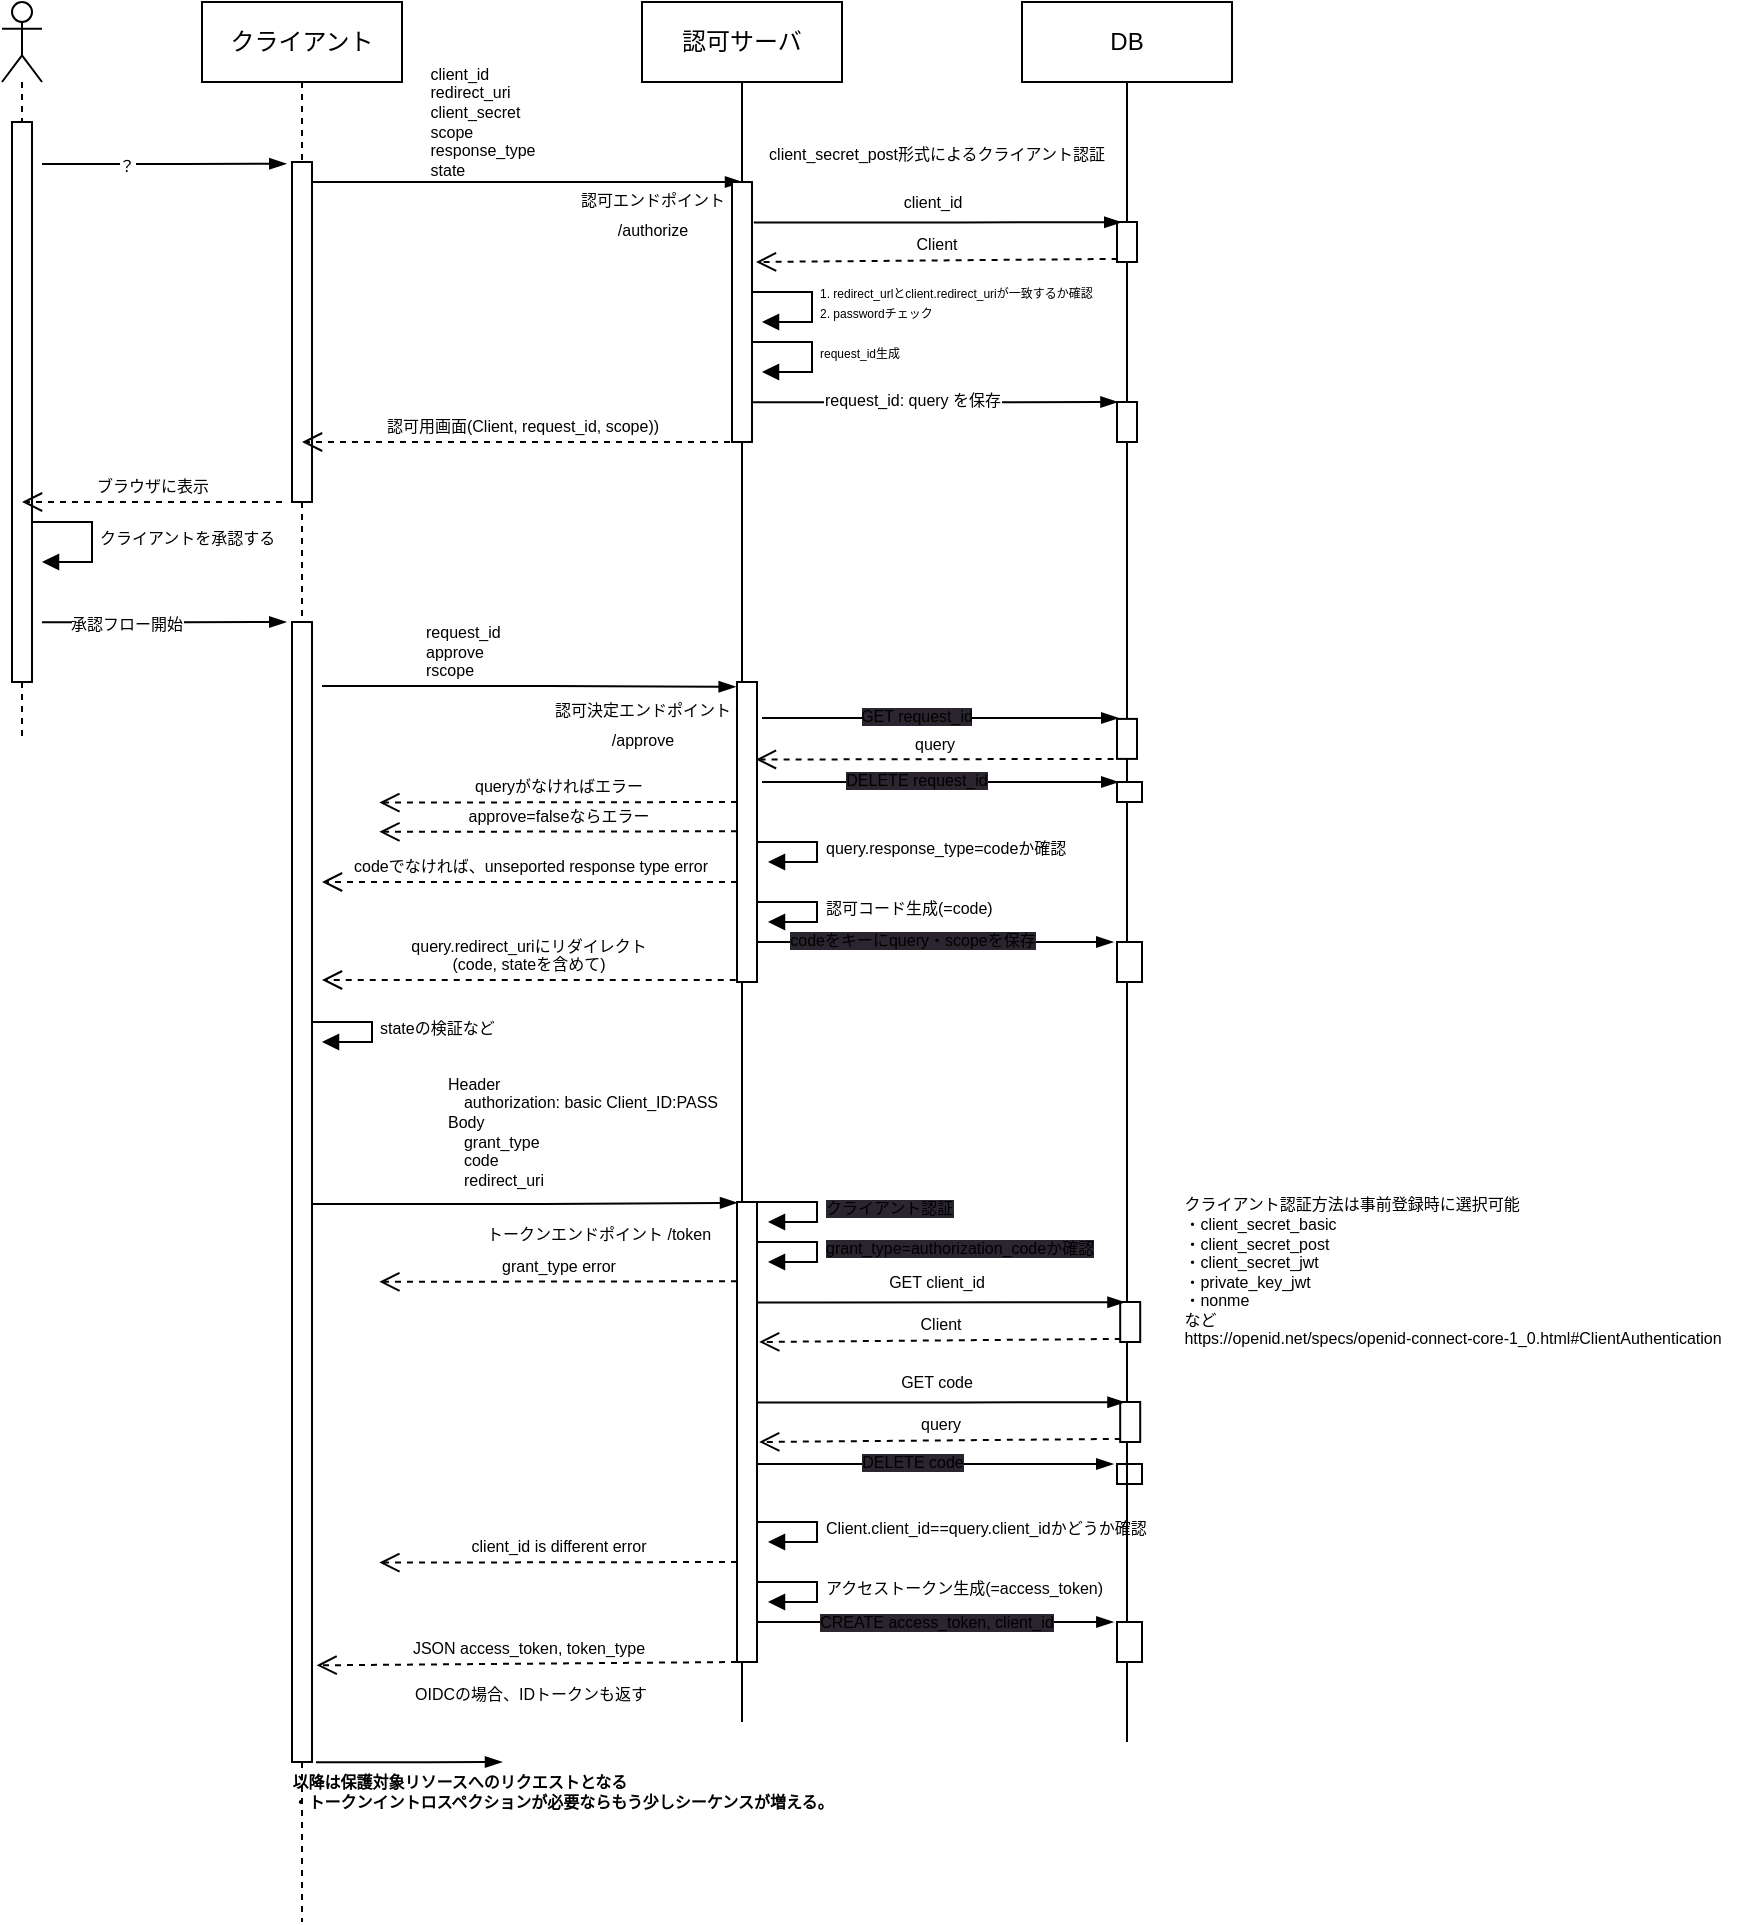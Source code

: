 <mxfile>
    <diagram id="ELHR5L6TcBTb3WxxxYSB" name="ページ1">
        <mxGraphModel dx="612" dy="338" grid="1" gridSize="10" guides="1" tooltips="1" connect="1" arrows="1" fold="1" page="1" pageScale="1" pageWidth="827" pageHeight="1169" math="0" shadow="0">
            <root>
                <mxCell id="0"/>
                <mxCell id="1" parent="0"/>
                <mxCell id="9" value="クライアント" style="shape=umlLifeline;perimeter=lifelinePerimeter;whiteSpace=wrap;html=1;container=1;collapsible=0;recursiveResize=0;outlineConnect=0;" parent="1" vertex="1">
                    <mxGeometry x="250" y="100" width="100" height="960" as="geometry"/>
                </mxCell>
                <mxCell id="18" value="" style="edgeStyle=elbowEdgeStyle;fontSize=12;html=1;endArrow=blockThin;endFill=1;" parent="9" edge="1">
                    <mxGeometry width="160" relative="1" as="geometry">
                        <mxPoint x="50" y="90" as="sourcePoint"/>
                        <mxPoint x="270" y="90" as="targetPoint"/>
                    </mxGeometry>
                </mxCell>
                <mxCell id="35" value="" style="html=1;points=[];perimeter=orthogonalPerimeter;" parent="9" vertex="1">
                    <mxGeometry x="45" y="80" width="10" height="170" as="geometry"/>
                </mxCell>
                <mxCell id="47" value="" style="html=1;points=[];perimeter=orthogonalPerimeter;" parent="9" vertex="1">
                    <mxGeometry x="45" y="310" width="10" height="570" as="geometry"/>
                </mxCell>
                <mxCell id="72" value="stateの検証など" style="edgeStyle=orthogonalEdgeStyle;html=1;align=left;spacingLeft=2;endArrow=block;rounded=0;fontSize=8;" parent="9" edge="1">
                    <mxGeometry relative="1" as="geometry">
                        <mxPoint x="55" y="510.0" as="sourcePoint"/>
                        <Array as="points">
                            <mxPoint x="85" y="510"/>
                        </Array>
                        <mxPoint x="60" y="520" as="targetPoint"/>
                    </mxGeometry>
                </mxCell>
                <mxCell id="10" value="認可サーバ" style="shape=umlLifeline;perimeter=lifelinePerimeter;whiteSpace=wrap;html=1;container=1;collapsible=0;recursiveResize=0;outlineConnect=0;lifelineDashed=0;" parent="1" vertex="1">
                    <mxGeometry x="470" y="100" width="100" height="860" as="geometry"/>
                </mxCell>
                <mxCell id="12" value="" style="html=1;points=[];perimeter=orthogonalPerimeter;" parent="10" vertex="1">
                    <mxGeometry x="45" y="90" width="10" height="130" as="geometry"/>
                </mxCell>
                <mxCell id="13" value="&lt;font style=&quot;font-size: 8px;&quot;&gt;認可エンドポイント&lt;br&gt;/authorize&lt;br&gt;&lt;/font&gt;" style="text;html=1;align=center;verticalAlign=middle;resizable=0;points=[];autosize=1;strokeColor=none;fillColor=none;" parent="10" vertex="1">
                    <mxGeometry x="-45" y="85" width="100" height="40" as="geometry"/>
                </mxCell>
                <mxCell id="37" value="" style="edgeStyle=elbowEdgeStyle;fontSize=12;html=1;endArrow=blockThin;endFill=1;exitX=1.019;exitY=0.675;exitDx=0;exitDy=0;exitPerimeter=0;entryX=0.212;entryY=0.005;entryDx=0;entryDy=0;entryPerimeter=0;" parent="10" edge="1">
                    <mxGeometry width="160" relative="1" as="geometry">
                        <mxPoint x="55" y="200.15" as="sourcePoint"/>
                        <mxPoint x="237.72" y="200.0" as="targetPoint"/>
                    </mxGeometry>
                </mxCell>
                <mxCell id="38" value="request_id: query を保存" style="edgeLabel;html=1;align=center;verticalAlign=middle;resizable=0;points=[];fontSize=8;" parent="37" vertex="1" connectable="0">
                    <mxGeometry x="-0.133" y="1" relative="1" as="geometry">
                        <mxPoint as="offset"/>
                    </mxGeometry>
                </mxCell>
                <mxCell id="50" value="" style="html=1;points=[];perimeter=orthogonalPerimeter;" parent="10" vertex="1">
                    <mxGeometry x="47.5" y="340" width="10" height="150" as="geometry"/>
                </mxCell>
                <mxCell id="52" value="&lt;font style=&quot;font-size: 8px;&quot;&gt;認可決定エンドポイント&lt;br&gt;/approve&lt;br&gt;&lt;/font&gt;" style="text;html=1;align=center;verticalAlign=middle;resizable=0;points=[];autosize=1;strokeColor=none;fillColor=none;" parent="10" vertex="1">
                    <mxGeometry x="-55" y="340" width="110" height="40" as="geometry"/>
                </mxCell>
                <mxCell id="66" value="query.response_type=codeか確認" style="edgeStyle=orthogonalEdgeStyle;html=1;align=left;spacingLeft=2;endArrow=block;rounded=0;fontSize=8;" parent="10" edge="1">
                    <mxGeometry relative="1" as="geometry">
                        <mxPoint x="57.5" y="420" as="sourcePoint"/>
                        <Array as="points">
                            <mxPoint x="87.5" y="420"/>
                        </Array>
                        <mxPoint x="63" y="430" as="targetPoint"/>
                    </mxGeometry>
                </mxCell>
                <mxCell id="68" value="" style="edgeStyle=elbowEdgeStyle;fontSize=12;html=1;endArrow=blockThin;endFill=1;entryX=0.212;entryY=0.005;entryDx=0;entryDy=0;entryPerimeter=0;" parent="10" edge="1">
                    <mxGeometry width="160" relative="1" as="geometry">
                        <mxPoint x="57.5" y="470" as="sourcePoint"/>
                        <mxPoint x="235.62" y="470" as="targetPoint"/>
                    </mxGeometry>
                </mxCell>
                <mxCell id="69" value="&lt;span style=&quot;background-color: rgb(42, 37, 47);&quot;&gt;codeをキーにquery・scopeを保存&lt;/span&gt;" style="edgeLabel;html=1;align=center;verticalAlign=middle;resizable=0;points=[];fontSize=8;" parent="68" vertex="1" connectable="0">
                    <mxGeometry x="-0.133" y="1" relative="1" as="geometry">
                        <mxPoint as="offset"/>
                    </mxGeometry>
                </mxCell>
                <mxCell id="89" value="Client.client_id==query.client_idかどうか確認" style="edgeStyle=orthogonalEdgeStyle;html=1;align=left;spacingLeft=2;endArrow=block;rounded=0;fontSize=8;" parent="10" edge="1">
                    <mxGeometry relative="1" as="geometry">
                        <mxPoint x="57.5" y="760.0" as="sourcePoint"/>
                        <Array as="points">
                            <mxPoint x="87.5" y="760"/>
                        </Array>
                        <mxPoint x="63" y="770" as="targetPoint"/>
                    </mxGeometry>
                </mxCell>
                <mxCell id="96" value="&lt;font style=&quot;font-size: 6px;&quot;&gt;1. redirect_urlとclient.redirect_uriが一致するか確認&lt;br&gt;2. passwordチェック&lt;br&gt;&lt;/font&gt;" style="edgeStyle=orthogonalEdgeStyle;html=1;align=left;spacingLeft=2;endArrow=block;rounded=0;fontSize=8;" parent="10" edge="1">
                    <mxGeometry relative="1" as="geometry">
                        <mxPoint x="55" y="145" as="sourcePoint"/>
                        <Array as="points">
                            <mxPoint x="85" y="145"/>
                        </Array>
                        <mxPoint x="60" y="160" as="targetPoint"/>
                    </mxGeometry>
                </mxCell>
                <mxCell id="97" value="&lt;font style=&quot;font-size: 6px;&quot;&gt;request_id生成&lt;/font&gt;" style="edgeStyle=orthogonalEdgeStyle;html=1;align=left;spacingLeft=2;endArrow=block;rounded=0;fontSize=8;" parent="10" edge="1">
                    <mxGeometry relative="1" as="geometry">
                        <mxPoint x="55" y="170" as="sourcePoint"/>
                        <Array as="points">
                            <mxPoint x="85" y="170"/>
                        </Array>
                        <mxPoint x="60" y="185" as="targetPoint"/>
                    </mxGeometry>
                </mxCell>
                <mxCell id="99" value="approve=falseならエラー" style="html=1;verticalAlign=bottom;endArrow=open;dashed=1;endSize=8;fontSize=8;exitX=0.03;exitY=0.922;exitDx=0;exitDy=0;exitPerimeter=0;entryX=1.018;entryY=0.969;entryDx=0;entryDy=0;entryPerimeter=0;" parent="10" edge="1">
                    <mxGeometry relative="1" as="geometry">
                        <mxPoint x="47.5" y="414.62" as="sourcePoint"/>
                        <mxPoint x="-131.32" y="414.93" as="targetPoint"/>
                    </mxGeometry>
                </mxCell>
                <mxCell id="100" value="認可コード生成(=code)" style="edgeStyle=orthogonalEdgeStyle;html=1;align=left;spacingLeft=2;endArrow=block;rounded=0;fontSize=8;" parent="10" edge="1">
                    <mxGeometry relative="1" as="geometry">
                        <mxPoint x="57.5" y="450.0" as="sourcePoint"/>
                        <Array as="points">
                            <mxPoint x="87.5" y="450"/>
                        </Array>
                        <mxPoint x="63" y="460" as="targetPoint"/>
                    </mxGeometry>
                </mxCell>
                <mxCell id="101" value="codeでなければ、unseported response type error" style="html=1;verticalAlign=bottom;endArrow=open;dashed=1;endSize=8;fontSize=8;exitX=0.03;exitY=0.922;exitDx=0;exitDy=0;exitPerimeter=0;" parent="10" edge="1">
                    <mxGeometry relative="1" as="geometry">
                        <mxPoint x="47.5" y="440.0" as="sourcePoint"/>
                        <mxPoint x="-160" y="440" as="targetPoint"/>
                    </mxGeometry>
                </mxCell>
                <mxCell id="104" value="&lt;span style=&quot;background-color: rgb(42, 37, 47);&quot;&gt;grant_type=authorization_codeか確認&lt;/span&gt;" style="edgeStyle=orthogonalEdgeStyle;html=1;align=left;spacingLeft=2;endArrow=block;rounded=0;fontSize=8;" parent="10" edge="1">
                    <mxGeometry relative="1" as="geometry">
                        <mxPoint x="57.5" y="620.0" as="sourcePoint"/>
                        <Array as="points">
                            <mxPoint x="87.5" y="620"/>
                        </Array>
                        <mxPoint x="63" y="630.0" as="targetPoint"/>
                    </mxGeometry>
                </mxCell>
                <mxCell id="106" value="アクセストークン生成(=access_token)" style="edgeStyle=orthogonalEdgeStyle;html=1;align=left;spacingLeft=2;endArrow=block;rounded=0;fontSize=8;" parent="10" edge="1">
                    <mxGeometry relative="1" as="geometry">
                        <mxPoint x="57.5" y="790" as="sourcePoint"/>
                        <Array as="points">
                            <mxPoint x="87.5" y="790"/>
                        </Array>
                        <mxPoint x="63" y="800" as="targetPoint"/>
                    </mxGeometry>
                </mxCell>
                <mxCell id="86" value="" style="edgeStyle=elbowEdgeStyle;fontSize=12;html=1;endArrow=blockThin;endFill=1;entryX=0.212;entryY=0.005;entryDx=0;entryDy=0;entryPerimeter=0;" parent="10" edge="1">
                    <mxGeometry width="160" relative="1" as="geometry">
                        <mxPoint x="57.5" y="731.0" as="sourcePoint"/>
                        <mxPoint x="235.62" y="731.0" as="targetPoint"/>
                    </mxGeometry>
                </mxCell>
                <mxCell id="87" value="&lt;span style=&quot;background-color: rgb(42, 37, 47);&quot;&gt;DELETE code&lt;/span&gt;" style="edgeLabel;html=1;align=center;verticalAlign=middle;resizable=0;points=[];fontSize=8;" parent="86" vertex="1" connectable="0">
                    <mxGeometry x="-0.133" y="1" relative="1" as="geometry">
                        <mxPoint as="offset"/>
                    </mxGeometry>
                </mxCell>
                <mxCell id="88" value="" style="html=1;points=[];perimeter=orthogonalPerimeter;" parent="10" vertex="1">
                    <mxGeometry x="237.5" y="731" width="12.5" height="10" as="geometry"/>
                </mxCell>
                <mxCell id="107" value="client_id is different error" style="html=1;verticalAlign=bottom;endArrow=open;dashed=1;endSize=8;fontSize=8;exitX=0.03;exitY=0.922;exitDx=0;exitDy=0;exitPerimeter=0;entryX=1.018;entryY=0.969;entryDx=0;entryDy=0;entryPerimeter=0;" parent="10" edge="1">
                    <mxGeometry relative="1" as="geometry">
                        <mxPoint x="47.5" y="780.0" as="sourcePoint"/>
                        <mxPoint x="-131.32" y="780.31" as="targetPoint"/>
                    </mxGeometry>
                </mxCell>
                <mxCell id="112" value="&lt;span style=&quot;text-align: center; background-color: rgb(42, 37, 47);&quot;&gt;クライアント認証&lt;/span&gt;" style="edgeStyle=orthogonalEdgeStyle;html=1;align=left;spacingLeft=2;endArrow=block;rounded=0;fontSize=8;" edge="1" parent="10">
                    <mxGeometry relative="1" as="geometry">
                        <mxPoint x="57.5" y="600" as="sourcePoint"/>
                        <Array as="points">
                            <mxPoint x="87.5" y="600"/>
                        </Array>
                        <mxPoint x="63" y="610" as="targetPoint"/>
                    </mxGeometry>
                </mxCell>
                <mxCell id="15" value="" style="shape=umlLifeline;participant=umlActor;perimeter=lifelinePerimeter;whiteSpace=wrap;html=1;container=1;collapsible=0;recursiveResize=0;verticalAlign=top;spacingTop=36;outlineConnect=0;fontSize=10;" parent="1" vertex="1">
                    <mxGeometry x="150" y="100" width="20" height="370" as="geometry"/>
                </mxCell>
                <mxCell id="40" value="" style="html=1;points=[];perimeter=orthogonalPerimeter;" parent="15" vertex="1">
                    <mxGeometry x="5" y="60" width="10" height="280" as="geometry"/>
                </mxCell>
                <mxCell id="20" value="DB" style="shape=umlLifeline;perimeter=lifelinePerimeter;whiteSpace=wrap;html=1;container=1;collapsible=0;recursiveResize=0;outlineConnect=0;lifelineDashed=0;" parent="1" vertex="1">
                    <mxGeometry x="660" y="100" width="105" height="870" as="geometry"/>
                </mxCell>
                <mxCell id="27" value="" style="html=1;points=[];perimeter=orthogonalPerimeter;" parent="20" vertex="1">
                    <mxGeometry x="47.5" y="110" width="10" height="20" as="geometry"/>
                </mxCell>
                <mxCell id="36" value="" style="html=1;points=[];perimeter=orthogonalPerimeter;" parent="20" vertex="1">
                    <mxGeometry x="47.5" y="200" width="10" height="20" as="geometry"/>
                </mxCell>
                <mxCell id="56" value="" style="html=1;points=[];perimeter=orthogonalPerimeter;" parent="20" vertex="1">
                    <mxGeometry x="47.5" y="358.45" width="10" height="20" as="geometry"/>
                </mxCell>
                <mxCell id="58" value="" style="html=1;points=[];perimeter=orthogonalPerimeter;" parent="20" vertex="1">
                    <mxGeometry x="47.5" y="390" width="12.5" height="10" as="geometry"/>
                </mxCell>
                <mxCell id="67" value="" style="html=1;points=[];perimeter=orthogonalPerimeter;" parent="20" vertex="1">
                    <mxGeometry x="47.5" y="470" width="12.5" height="20" as="geometry"/>
                </mxCell>
                <mxCell id="90" value="" style="html=1;points=[];perimeter=orthogonalPerimeter;" parent="20" vertex="1">
                    <mxGeometry x="47.5" y="810" width="12.5" height="20" as="geometry"/>
                </mxCell>
                <mxCell id="26" value="" style="edgeStyle=elbowEdgeStyle;fontSize=12;html=1;endArrow=blockThin;endFill=1;entryX=0.212;entryY=0.005;entryDx=0;entryDy=0;entryPerimeter=0;exitX=1.009;exitY=0.63;exitDx=0;exitDy=0;exitPerimeter=0;" parent="1" source="13" target="27" edge="1">
                    <mxGeometry width="160" relative="1" as="geometry">
                        <mxPoint x="530" y="210" as="sourcePoint"/>
                        <mxPoint x="640" y="210" as="targetPoint"/>
                    </mxGeometry>
                </mxCell>
                <mxCell id="28" value="client_id" style="text;html=1;align=center;verticalAlign=middle;resizable=0;points=[];autosize=1;strokeColor=none;fillColor=none;fontSize=8;" parent="1" vertex="1">
                    <mxGeometry x="590" y="190" width="50" height="20" as="geometry"/>
                </mxCell>
                <mxCell id="29" value="Client" style="html=1;verticalAlign=bottom;endArrow=open;dashed=1;endSize=8;fontSize=8;exitX=0.03;exitY=0.922;exitDx=0;exitDy=0;exitPerimeter=0;" parent="1" source="27" edge="1">
                    <mxGeometry relative="1" as="geometry">
                        <mxPoint x="700" y="230" as="sourcePoint"/>
                        <mxPoint x="527" y="230" as="targetPoint"/>
                    </mxGeometry>
                </mxCell>
                <mxCell id="34" value="認可用画面(Client, request_id, scope))" style="html=1;verticalAlign=bottom;endArrow=open;dashed=1;endSize=8;fontSize=8;exitX=0.5;exitY=1;exitDx=0;exitDy=0;exitPerimeter=0;" parent="1" source="12" target="9" edge="1">
                    <mxGeometry relative="1" as="geometry">
                        <mxPoint x="503.8" y="290" as="sourcePoint"/>
                        <mxPoint x="323.0" y="291.56" as="targetPoint"/>
                    </mxGeometry>
                </mxCell>
                <mxCell id="39" value="&lt;div style=&quot;text-align: left;&quot;&gt;&lt;span style=&quot;background-color: initial;&quot;&gt;client_id&lt;/span&gt;&lt;/div&gt;&lt;div style=&quot;text-align: left;&quot;&gt;&lt;span style=&quot;background-color: initial;&quot;&gt;redirect_uri&lt;/span&gt;&lt;/div&gt;&lt;div style=&quot;text-align: left;&quot;&gt;&lt;span style=&quot;background-color: initial;&quot;&gt;client_secret&lt;/span&gt;&lt;/div&gt;&lt;div style=&quot;text-align: left;&quot;&gt;&lt;span style=&quot;background-color: initial;&quot;&gt;scope&lt;/span&gt;&lt;/div&gt;&lt;div style=&quot;text-align: left;&quot;&gt;&lt;span style=&quot;background-color: initial;&quot;&gt;response_type&lt;/span&gt;&lt;/div&gt;&lt;div style=&quot;text-align: left;&quot;&gt;&lt;span style=&quot;background-color: initial;&quot;&gt;state&lt;/span&gt;&lt;/div&gt;" style="text;html=1;align=center;verticalAlign=middle;resizable=0;points=[];autosize=1;strokeColor=none;fillColor=none;fontSize=8;" parent="1" vertex="1">
                    <mxGeometry x="350" y="125" width="80" height="70" as="geometry"/>
                </mxCell>
                <mxCell id="42" value="" style="edgeStyle=elbowEdgeStyle;fontSize=12;html=1;endArrow=blockThin;endFill=1;entryX=-0.288;entryY=0.005;entryDx=0;entryDy=0;entryPerimeter=0;" parent="1" target="35" edge="1">
                    <mxGeometry width="160" relative="1" as="geometry">
                        <mxPoint x="170" y="181" as="sourcePoint"/>
                        <mxPoint x="450" y="210" as="targetPoint"/>
                    </mxGeometry>
                </mxCell>
                <mxCell id="43" value="？" style="edgeLabel;html=1;align=center;verticalAlign=middle;resizable=0;points=[];fontSize=8;" parent="42" vertex="1" connectable="0">
                    <mxGeometry x="-0.312" y="-1" relative="1" as="geometry">
                        <mxPoint as="offset"/>
                    </mxGeometry>
                </mxCell>
                <mxCell id="44" value="ブラウザに表示" style="html=1;verticalAlign=bottom;endArrow=open;dashed=1;endSize=8;fontSize=8;" parent="1" edge="1">
                    <mxGeometry relative="1" as="geometry">
                        <mxPoint x="290" y="350" as="sourcePoint"/>
                        <mxPoint x="160" y="350" as="targetPoint"/>
                    </mxGeometry>
                </mxCell>
                <mxCell id="46" value="クライアントを承認する" style="edgeStyle=orthogonalEdgeStyle;html=1;align=left;spacingLeft=2;endArrow=block;rounded=0;entryX=1;entryY=0;fontSize=8;" parent="1" edge="1">
                    <mxGeometry relative="1" as="geometry">
                        <mxPoint x="165" y="360" as="sourcePoint"/>
                        <Array as="points">
                            <mxPoint x="195" y="360"/>
                        </Array>
                        <mxPoint x="170" y="380" as="targetPoint"/>
                    </mxGeometry>
                </mxCell>
                <mxCell id="48" value="" style="edgeStyle=elbowEdgeStyle;fontSize=12;html=1;endArrow=blockThin;endFill=1;entryX=-0.288;entryY=0.005;entryDx=0;entryDy=0;entryPerimeter=0;" parent="1" edge="1">
                    <mxGeometry width="160" relative="1" as="geometry">
                        <mxPoint x="170" y="410.15" as="sourcePoint"/>
                        <mxPoint x="292.12" y="410.0" as="targetPoint"/>
                    </mxGeometry>
                </mxCell>
                <mxCell id="49" value="承認フロー開始" style="edgeLabel;html=1;align=center;verticalAlign=middle;resizable=0;points=[];fontSize=8;" parent="48" vertex="1" connectable="0">
                    <mxGeometry x="-0.312" y="-1" relative="1" as="geometry">
                        <mxPoint as="offset"/>
                    </mxGeometry>
                </mxCell>
                <mxCell id="51" value="" style="edgeStyle=elbowEdgeStyle;fontSize=12;html=1;endArrow=blockThin;endFill=1;entryX=-0.068;entryY=0.016;entryDx=0;entryDy=0;entryPerimeter=0;" parent="1" target="50" edge="1">
                    <mxGeometry width="160" relative="1" as="geometry">
                        <mxPoint x="310" y="442" as="sourcePoint"/>
                        <mxPoint x="540" y="470" as="targetPoint"/>
                    </mxGeometry>
                </mxCell>
                <mxCell id="53" value="request_id&lt;br&gt;approve&lt;br&gt;rscope" style="text;html=1;align=left;verticalAlign=middle;resizable=0;points=[];autosize=1;strokeColor=none;fillColor=none;fontSize=8;" parent="1" vertex="1">
                    <mxGeometry x="360" y="405" width="60" height="40" as="geometry"/>
                </mxCell>
                <mxCell id="54" value="" style="edgeStyle=elbowEdgeStyle;fontSize=12;html=1;endArrow=blockThin;endFill=1;entryX=0.212;entryY=0.005;entryDx=0;entryDy=0;entryPerimeter=0;" parent="1" edge="1">
                    <mxGeometry width="160" relative="1" as="geometry">
                        <mxPoint x="530" y="458" as="sourcePoint"/>
                        <mxPoint x="708.12" y="458.0" as="targetPoint"/>
                    </mxGeometry>
                </mxCell>
                <mxCell id="55" value="&lt;span style=&quot;background-color: rgb(42, 37, 47);&quot;&gt;GET request_id&lt;/span&gt;" style="edgeLabel;html=1;align=center;verticalAlign=middle;resizable=0;points=[];fontSize=8;" parent="54" vertex="1" connectable="0">
                    <mxGeometry x="-0.133" y="1" relative="1" as="geometry">
                        <mxPoint as="offset"/>
                    </mxGeometry>
                </mxCell>
                <mxCell id="57" value="query" style="html=1;verticalAlign=bottom;endArrow=open;dashed=1;endSize=8;fontSize=8;exitX=0.03;exitY=0.922;exitDx=0;exitDy=0;exitPerimeter=0;entryX=1.018;entryY=0.969;entryDx=0;entryDy=0;entryPerimeter=0;" parent="1" target="52" edge="1">
                    <mxGeometry relative="1" as="geometry">
                        <mxPoint x="705.8" y="478.45" as="sourcePoint"/>
                        <mxPoint x="525.0" y="480.01" as="targetPoint"/>
                    </mxGeometry>
                </mxCell>
                <mxCell id="59" value="" style="edgeStyle=elbowEdgeStyle;fontSize=12;html=1;endArrow=blockThin;endFill=1;entryX=0.212;entryY=0.005;entryDx=0;entryDy=0;entryPerimeter=0;" parent="1" edge="1">
                    <mxGeometry width="160" relative="1" as="geometry">
                        <mxPoint x="530" y="490" as="sourcePoint"/>
                        <mxPoint x="708.12" y="490" as="targetPoint"/>
                    </mxGeometry>
                </mxCell>
                <mxCell id="60" value="&lt;span style=&quot;background-color: rgb(42, 37, 47);&quot;&gt;DELETE request_id&lt;/span&gt;" style="edgeLabel;html=1;align=center;verticalAlign=middle;resizable=0;points=[];fontSize=8;" parent="59" vertex="1" connectable="0">
                    <mxGeometry x="-0.133" y="1" relative="1" as="geometry">
                        <mxPoint as="offset"/>
                    </mxGeometry>
                </mxCell>
                <mxCell id="70" value="query.redirect_uriにリダイレクト&lt;br&gt;(code, stateを含めて)" style="html=1;verticalAlign=bottom;endArrow=open;dashed=1;endSize=8;fontSize=8;exitX=-0.062;exitY=0.993;exitDx=0;exitDy=0;exitPerimeter=0;" parent="1" source="50" edge="1">
                    <mxGeometry relative="1" as="geometry">
                        <mxPoint x="502.82" y="584" as="sourcePoint"/>
                        <mxPoint x="310" y="589" as="targetPoint"/>
                    </mxGeometry>
                </mxCell>
                <mxCell id="73" value="" style="html=1;points=[];perimeter=orthogonalPerimeter;" parent="1" vertex="1">
                    <mxGeometry x="517.5" y="700" width="10" height="230" as="geometry"/>
                </mxCell>
                <mxCell id="74" value="" style="edgeStyle=elbowEdgeStyle;fontSize=12;html=1;endArrow=blockThin;endFill=1;entryX=-0.068;entryY=0.016;entryDx=0;entryDy=0;entryPerimeter=0;exitX=0.956;exitY=0.458;exitDx=0;exitDy=0;exitPerimeter=0;" parent="1" edge="1">
                    <mxGeometry width="160" relative="1" as="geometry">
                        <mxPoint x="304.56" y="701.06" as="sourcePoint"/>
                        <mxPoint x="517.5" y="700.4" as="targetPoint"/>
                    </mxGeometry>
                </mxCell>
                <mxCell id="75" value="&lt;div style=&quot;text-align: left;&quot;&gt;&lt;span style=&quot;background-color: initial;&quot;&gt;Header&lt;/span&gt;&lt;br&gt;&lt;/div&gt;&lt;div style=&quot;text-align: left;&quot;&gt;&lt;span style=&quot;background-color: initial;&quot;&gt;　authorization: basic Client_ID:PASS&lt;/span&gt;&lt;/div&gt;&lt;div style=&quot;text-align: left;&quot;&gt;&lt;span style=&quot;background-color: initial;&quot;&gt;Body&lt;/span&gt;&lt;/div&gt;&lt;div style=&quot;text-align: left;&quot;&gt;&lt;/div&gt;&lt;div style=&quot;text-align: left;&quot;&gt;&lt;span style=&quot;background-color: initial;&quot;&gt;　grant_type&lt;/span&gt;&lt;/div&gt;&lt;div style=&quot;text-align: left;&quot;&gt;　code&lt;span style=&quot;background-color: initial;&quot;&gt;&lt;br&gt;&lt;/span&gt;&lt;/div&gt;&lt;div style=&quot;text-align: left;&quot;&gt;　redirect_uri&lt;/div&gt;" style="text;html=1;align=center;verticalAlign=middle;resizable=0;points=[];autosize=1;strokeColor=none;fillColor=none;fontSize=8;" parent="1" vertex="1">
                    <mxGeometry x="360" y="630" width="160" height="70" as="geometry"/>
                </mxCell>
                <mxCell id="77" value="&lt;font style=&quot;font-size: 8px;&quot;&gt;トークンエンドポイント /token&lt;br&gt;&lt;/font&gt;" style="text;html=1;align=center;verticalAlign=middle;resizable=0;points=[];autosize=1;strokeColor=none;fillColor=none;" parent="1" vertex="1">
                    <mxGeometry x="377.5" y="700" width="140" height="30" as="geometry"/>
                </mxCell>
                <mxCell id="78" value="" style="html=1;points=[];perimeter=orthogonalPerimeter;" parent="1" vertex="1">
                    <mxGeometry x="709.1" y="750" width="10" height="20" as="geometry"/>
                </mxCell>
                <mxCell id="79" value="" style="edgeStyle=elbowEdgeStyle;fontSize=12;html=1;endArrow=blockThin;endFill=1;entryX=0.212;entryY=0.005;entryDx=0;entryDy=0;entryPerimeter=0;exitX=1.009;exitY=0.63;exitDx=0;exitDy=0;exitPerimeter=0;" parent="1" target="78" edge="1">
                    <mxGeometry width="160" relative="1" as="geometry">
                        <mxPoint x="527.5" y="750.2" as="sourcePoint"/>
                        <mxPoint x="641.6" y="750" as="targetPoint"/>
                        <Array as="points">
                            <mxPoint x="550" y="710"/>
                        </Array>
                    </mxGeometry>
                </mxCell>
                <mxCell id="80" value="GET client_id" style="text;html=1;align=center;verticalAlign=middle;resizable=0;points=[];autosize=1;strokeColor=none;fillColor=none;fontSize=8;" parent="1" vertex="1">
                    <mxGeometry x="581.6" y="730" width="70" height="20" as="geometry"/>
                </mxCell>
                <mxCell id="81" value="Client" style="html=1;verticalAlign=bottom;endArrow=open;dashed=1;endSize=8;fontSize=8;exitX=0.03;exitY=0.922;exitDx=0;exitDy=0;exitPerimeter=0;" parent="1" source="78" edge="1">
                    <mxGeometry relative="1" as="geometry">
                        <mxPoint x="701.6" y="770" as="sourcePoint"/>
                        <mxPoint x="528.6" y="770" as="targetPoint"/>
                    </mxGeometry>
                </mxCell>
                <mxCell id="82" value="" style="html=1;points=[];perimeter=orthogonalPerimeter;" parent="1" vertex="1">
                    <mxGeometry x="709.1" y="800" width="10" height="20" as="geometry"/>
                </mxCell>
                <mxCell id="83" value="" style="edgeStyle=elbowEdgeStyle;fontSize=12;html=1;endArrow=blockThin;endFill=1;entryX=0.212;entryY=0.005;entryDx=0;entryDy=0;entryPerimeter=0;exitX=1.009;exitY=0.63;exitDx=0;exitDy=0;exitPerimeter=0;" parent="1" target="82" edge="1">
                    <mxGeometry width="160" relative="1" as="geometry">
                        <mxPoint x="527.5" y="800.2" as="sourcePoint"/>
                        <mxPoint x="641.6" y="800" as="targetPoint"/>
                    </mxGeometry>
                </mxCell>
                <mxCell id="84" value="GET code" style="text;html=1;align=center;verticalAlign=middle;resizable=0;points=[];autosize=1;strokeColor=none;fillColor=none;fontSize=8;" parent="1" vertex="1">
                    <mxGeometry x="586.6" y="780" width="60" height="20" as="geometry"/>
                </mxCell>
                <mxCell id="85" value="query" style="html=1;verticalAlign=bottom;endArrow=open;dashed=1;endSize=8;fontSize=8;exitX=0.03;exitY=0.922;exitDx=0;exitDy=0;exitPerimeter=0;" parent="1" source="82" edge="1">
                    <mxGeometry relative="1" as="geometry">
                        <mxPoint x="701.6" y="820" as="sourcePoint"/>
                        <mxPoint x="528.6" y="820" as="targetPoint"/>
                    </mxGeometry>
                </mxCell>
                <mxCell id="91" value="" style="edgeStyle=elbowEdgeStyle;fontSize=12;html=1;endArrow=blockThin;endFill=1;entryX=0.212;entryY=0.005;entryDx=0;entryDy=0;entryPerimeter=0;" parent="1" edge="1">
                    <mxGeometry width="160" relative="1" as="geometry">
                        <mxPoint x="527.54" y="910" as="sourcePoint"/>
                        <mxPoint x="705.66" y="910" as="targetPoint"/>
                    </mxGeometry>
                </mxCell>
                <mxCell id="92" value="&lt;span style=&quot;background-color: rgb(42, 37, 47);&quot;&gt;CREATE access_token, client_id&lt;/span&gt;" style="edgeLabel;html=1;align=center;verticalAlign=middle;resizable=0;points=[];fontSize=8;" parent="91" vertex="1" connectable="0">
                    <mxGeometry x="-0.133" y="1" relative="1" as="geometry">
                        <mxPoint x="12" y="1" as="offset"/>
                    </mxGeometry>
                </mxCell>
                <mxCell id="93" value="JSON access_token, token_type" style="html=1;verticalAlign=bottom;endArrow=open;dashed=1;endSize=8;fontSize=8;exitX=-0.062;exitY=0.993;exitDx=0;exitDy=0;exitPerimeter=0;entryX=1.168;entryY=0.669;entryDx=0;entryDy=0;entryPerimeter=0;" parent="1" edge="1">
                    <mxGeometry relative="1" as="geometry">
                        <mxPoint x="517.5" y="930" as="sourcePoint"/>
                        <mxPoint x="307.3" y="931.68" as="targetPoint"/>
                    </mxGeometry>
                </mxCell>
                <mxCell id="94" value="" style="edgeStyle=elbowEdgeStyle;fontSize=12;html=1;endArrow=blockThin;endFill=1;exitX=0.935;exitY=0.521;exitDx=0;exitDy=0;exitPerimeter=0;" parent="1" edge="1">
                    <mxGeometry width="160" relative="1" as="geometry">
                        <mxPoint x="307.0" y="980.1" as="sourcePoint"/>
                        <mxPoint x="400" y="980" as="targetPoint"/>
                    </mxGeometry>
                </mxCell>
                <mxCell id="95" value="&lt;div style=&quot;text-align: left;&quot;&gt;&lt;b style=&quot;background-color: initial;&quot;&gt;以降は保護対象リソースへのリクエストとなる&lt;/b&gt;&lt;/div&gt;&lt;b&gt;&lt;div style=&quot;text-align: left;&quot;&gt;&lt;b style=&quot;background-color: initial;&quot;&gt;・トークンイントロスペクションが必要ならもう少しシーケンスが増える。&lt;/b&gt;&lt;/div&gt;&lt;/b&gt;" style="text;html=1;align=center;verticalAlign=middle;resizable=0;points=[];autosize=1;strokeColor=none;fillColor=none;fontSize=8;" parent="1" vertex="1">
                    <mxGeometry x="285" y="980" width="290" height="30" as="geometry"/>
                </mxCell>
                <mxCell id="98" value="queryがなければエラー" style="html=1;verticalAlign=bottom;endArrow=open;dashed=1;endSize=8;fontSize=8;exitX=0.03;exitY=0.922;exitDx=0;exitDy=0;exitPerimeter=0;entryX=1.018;entryY=0.969;entryDx=0;entryDy=0;entryPerimeter=0;" parent="1" edge="1">
                    <mxGeometry relative="1" as="geometry">
                        <mxPoint x="517.5" y="500.0" as="sourcePoint"/>
                        <mxPoint x="338.68" y="500.31" as="targetPoint"/>
                    </mxGeometry>
                </mxCell>
                <mxCell id="105" value="grant_type error" style="html=1;verticalAlign=bottom;endArrow=open;dashed=1;endSize=8;fontSize=8;exitX=0.03;exitY=0.922;exitDx=0;exitDy=0;exitPerimeter=0;entryX=1.018;entryY=0.969;entryDx=0;entryDy=0;entryPerimeter=0;" parent="1" edge="1">
                    <mxGeometry relative="1" as="geometry">
                        <mxPoint x="517.5" y="739.62" as="sourcePoint"/>
                        <mxPoint x="338.68" y="739.93" as="targetPoint"/>
                    </mxGeometry>
                </mxCell>
                <mxCell id="108" value="&lt;font style=&quot;font-size: 8px;&quot;&gt;client_secret_post形式によるクライアント認証&lt;/font&gt;" style="text;html=1;align=center;verticalAlign=middle;resizable=0;points=[];autosize=1;strokeColor=none;fillColor=none;" parent="1" vertex="1">
                    <mxGeometry x="521.6" y="160" width="190" height="30" as="geometry"/>
                </mxCell>
                <mxCell id="109" value="&lt;font style=&quot;font-size: 8px;&quot;&gt;OIDCの場合、IDトークンも返す&lt;/font&gt;" style="text;html=1;align=center;verticalAlign=middle;resizable=0;points=[];autosize=1;strokeColor=none;fillColor=none;" vertex="1" parent="1">
                    <mxGeometry x="344" y="930" width="140" height="30" as="geometry"/>
                </mxCell>
                <mxCell id="110" value="&lt;div style=&quot;text-align: left;&quot;&gt;&lt;span style=&quot;background-color: initial;&quot;&gt;クライアント認証方法は事前登録時に選択可能&lt;/span&gt;&lt;/div&gt;&lt;div style=&quot;text-align: left;&quot;&gt;&lt;span style=&quot;background-color: initial;&quot;&gt;・client_secret_basic&lt;/span&gt;&lt;/div&gt;&lt;div style=&quot;text-align: left;&quot;&gt;&lt;span style=&quot;background-color: initial;&quot;&gt;・client_secret_post&lt;/span&gt;&lt;/div&gt;&lt;div style=&quot;text-align: left;&quot;&gt;&lt;span style=&quot;background-color: initial;&quot;&gt;・&lt;/span&gt;&lt;span style=&quot;background-color: initial;&quot;&gt;client_secret_jwt&lt;/span&gt;&lt;/div&gt;&lt;div style=&quot;text-align: left;&quot;&gt;&lt;span style=&quot;background-color: initial;&quot;&gt;・private_key_jwt&lt;/span&gt;&lt;/div&gt;&lt;div style=&quot;text-align: left;&quot;&gt;&lt;span style=&quot;background-color: initial;&quot;&gt;・nonme&lt;/span&gt;&lt;/div&gt;&lt;div style=&quot;text-align: left;&quot;&gt;&lt;span style=&quot;background-color: initial;&quot;&gt;など&lt;/span&gt;&lt;/div&gt;&lt;div style=&quot;text-align: left;&quot;&gt;&lt;span style=&quot;background-color: initial;&quot;&gt;https://openid.net/specs/openid-connect-core-1_0.html#ClientAuthentication&lt;br&gt;&lt;/span&gt;&lt;/div&gt;&lt;div style=&quot;text-align: left;&quot;&gt;&lt;span style=&quot;background-color: initial;&quot;&gt;&lt;br&gt;&lt;/span&gt;&lt;/div&gt;" style="text;html=1;align=center;verticalAlign=middle;resizable=0;points=[];autosize=1;strokeColor=none;fillColor=none;fontSize=8;" vertex="1" parent="1">
                    <mxGeometry x="730" y="690" width="290" height="100" as="geometry"/>
                </mxCell>
            </root>
        </mxGraphModel>
    </diagram>
</mxfile>